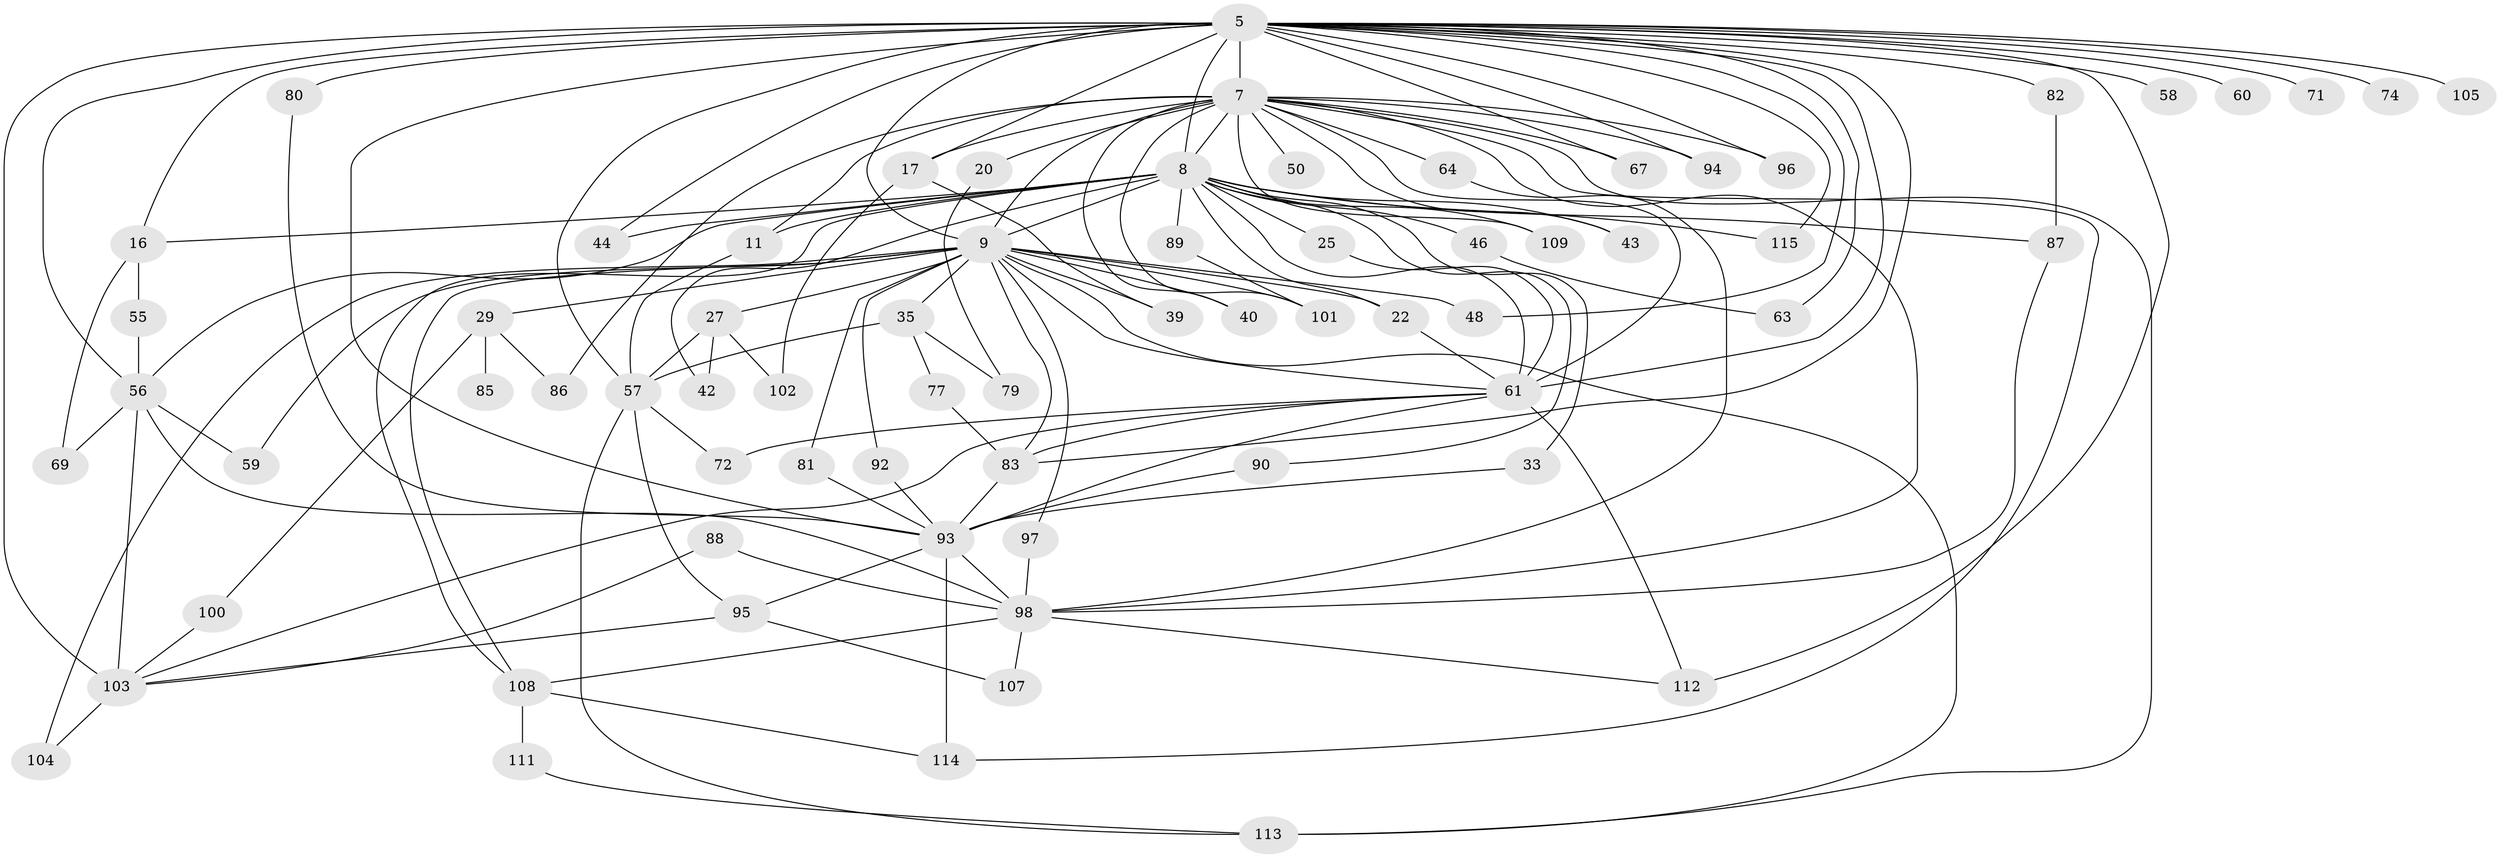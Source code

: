 // original degree distribution, {22: 0.017391304347826087, 27: 0.008695652173913044, 17: 0.008695652173913044, 14: 0.008695652173913044, 28: 0.008695652173913044, 23: 0.008695652173913044, 18: 0.008695652173913044, 20: 0.008695652173913044, 13: 0.008695652173913044, 3: 0.23478260869565218, 6: 0.017391304347826087, 4: 0.11304347826086956, 8: 0.017391304347826087, 5: 0.05217391304347826, 2: 0.46956521739130436, 7: 0.008695652173913044}
// Generated by graph-tools (version 1.1) at 2025/49/03/04/25 21:49:29]
// undirected, 69 vertices, 138 edges
graph export_dot {
graph [start="1"]
  node [color=gray90,style=filled];
  5 [super="+2"];
  7 [super="+6"];
  8 [super="+3"];
  9 [super="+1"];
  11;
  16;
  17 [super="+13"];
  20;
  22 [super="+12"];
  25;
  27;
  29 [super="+19"];
  33;
  35 [super="+31"];
  39;
  40;
  42;
  43;
  44;
  46;
  48;
  50;
  55 [super="+45"];
  56 [super="+30"];
  57 [super="+34+14"];
  58;
  59;
  60 [super="+15"];
  61 [super="+49+10"];
  63;
  64 [super="+52"];
  67;
  69;
  71;
  72;
  74;
  77;
  79;
  80 [super="+62"];
  81;
  82;
  83 [super="+75+54+70"];
  85;
  86 [super="+76"];
  87 [super="+84"];
  88;
  89;
  90;
  92;
  93 [super="+47"];
  94;
  95 [super="+28"];
  96;
  97;
  98 [super="+65+66+37"];
  100;
  101 [super="+32+41"];
  102;
  103 [super="+26+78"];
  104;
  105;
  107;
  108 [super="+73"];
  109;
  111;
  112 [super="+110"];
  113 [super="+91+106"];
  114 [super="+99"];
  115;
  5 -- 7 [weight=4];
  5 -- 8 [weight=4];
  5 -- 9 [weight=4];
  5 -- 16;
  5 -- 48;
  5 -- 58 [weight=2];
  5 -- 71 [weight=2];
  5 -- 80 [weight=3];
  5 -- 82 [weight=2];
  5 -- 93 [weight=3];
  5 -- 96;
  5 -- 67;
  5 -- 74;
  5 -- 94;
  5 -- 105;
  5 -- 44;
  5 -- 115;
  5 -- 57 [weight=3];
  5 -- 60 [weight=3];
  5 -- 63;
  5 -- 17;
  5 -- 103 [weight=3];
  5 -- 56;
  5 -- 61 [weight=4];
  5 -- 83;
  5 -- 112;
  7 -- 8 [weight=4];
  7 -- 9 [weight=4];
  7 -- 11;
  7 -- 17 [weight=2];
  7 -- 20 [weight=2];
  7 -- 50 [weight=2];
  7 -- 64 [weight=2];
  7 -- 96;
  7 -- 101 [weight=2];
  7 -- 109;
  7 -- 67;
  7 -- 86 [weight=2];
  7 -- 94;
  7 -- 40;
  7 -- 43;
  7 -- 113 [weight=2];
  7 -- 98 [weight=3];
  7 -- 61 [weight=5];
  7 -- 114;
  8 -- 9 [weight=4];
  8 -- 16;
  8 -- 33;
  8 -- 42;
  8 -- 43;
  8 -- 46 [weight=2];
  8 -- 89;
  8 -- 90;
  8 -- 109;
  8 -- 11;
  8 -- 87;
  8 -- 25;
  8 -- 44;
  8 -- 108;
  8 -- 115;
  8 -- 56;
  8 -- 61 [weight=4];
  8 -- 22;
  9 -- 27;
  9 -- 29 [weight=3];
  9 -- 35 [weight=2];
  9 -- 48;
  9 -- 83 [weight=4];
  9 -- 97;
  9 -- 104;
  9 -- 81;
  9 -- 92;
  9 -- 39;
  9 -- 40;
  9 -- 59;
  9 -- 61 [weight=5];
  9 -- 101 [weight=2];
  9 -- 113;
  9 -- 108;
  9 -- 22;
  11 -- 57;
  16 -- 69;
  16 -- 55;
  17 -- 39;
  17 -- 102;
  20 -- 79;
  22 -- 61;
  25 -- 61;
  27 -- 42;
  27 -- 102;
  27 -- 57;
  29 -- 100;
  29 -- 86;
  29 -- 85;
  33 -- 93;
  35 -- 79;
  35 -- 77;
  35 -- 57;
  46 -- 63;
  55 -- 56 [weight=2];
  56 -- 103;
  56 -- 98 [weight=2];
  56 -- 69;
  56 -- 59;
  57 -- 113 [weight=2];
  57 -- 72;
  57 -- 95;
  61 -- 103;
  61 -- 72;
  61 -- 112;
  61 -- 93 [weight=2];
  61 -- 83;
  64 -- 98;
  77 -- 83;
  80 -- 93;
  81 -- 93;
  82 -- 87;
  83 -- 93;
  87 -- 98;
  88 -- 103;
  88 -- 98;
  89 -- 101;
  90 -- 93;
  92 -- 93;
  93 -- 98 [weight=2];
  93 -- 95;
  93 -- 114;
  95 -- 107;
  95 -- 103;
  97 -- 98;
  98 -- 107;
  98 -- 108;
  98 -- 112;
  100 -- 103;
  103 -- 104;
  108 -- 114;
  108 -- 111;
  111 -- 113;
}
